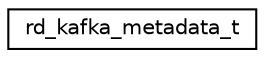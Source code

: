 digraph "Graphical Class Hierarchy"
{
  edge [fontname="Helvetica",fontsize="10",labelfontname="Helvetica",labelfontsize="10"];
  node [fontname="Helvetica",fontsize="10",shape=record];
  rankdir="LR";
  Node1 [label="rd_kafka_metadata_t",height=0.2,width=0.4,color="black", fillcolor="white", style="filled",URL="$structrd__kafka__metadata__t.html"];
}
